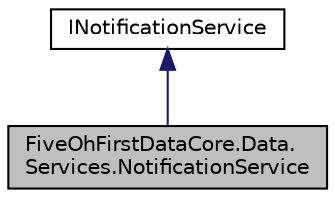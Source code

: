 digraph "FiveOhFirstDataCore.Data.Services.NotificationService"
{
 // LATEX_PDF_SIZE
  edge [fontname="Helvetica",fontsize="10",labelfontname="Helvetica",labelfontsize="10"];
  node [fontname="Helvetica",fontsize="10",shape=record];
  Node1 [label="FiveOhFirstDataCore.Data.\lServices.NotificationService",height=0.2,width=0.4,color="black", fillcolor="grey75", style="filled", fontcolor="black",tooltip=" "];
  Node2 -> Node1 [dir="back",color="midnightblue",fontsize="10",style="solid",fontname="Helvetica"];
  Node2 [label="INotificationService",height=0.2,width=0.4,color="black", fillcolor="white", style="filled",URL="$interface_five_oh_first_data_core_1_1_data_1_1_services_1_1_i_notification_service.html",tooltip=" "];
}
